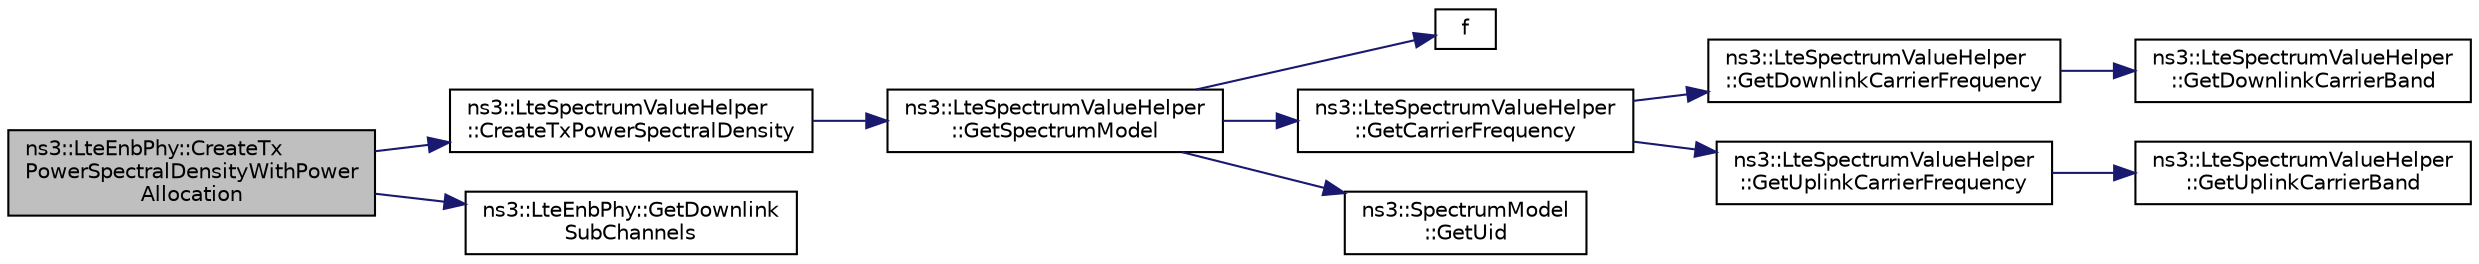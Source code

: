 digraph "ns3::LteEnbPhy::CreateTxPowerSpectralDensityWithPowerAllocation"
{
 // LATEX_PDF_SIZE
  edge [fontname="Helvetica",fontsize="10",labelfontname="Helvetica",labelfontsize="10"];
  node [fontname="Helvetica",fontsize="10",shape=record];
  rankdir="LR";
  Node1 [label="ns3::LteEnbPhy::CreateTx\lPowerSpectralDensityWithPower\lAllocation",height=0.2,width=0.4,color="black", fillcolor="grey75", style="filled", fontcolor="black",tooltip="Create the PSD for TX with power allocation for each RB."];
  Node1 -> Node2 [color="midnightblue",fontsize="10",style="solid",fontname="Helvetica"];
  Node2 [label="ns3::LteSpectrumValueHelper\l::CreateTxPowerSpectralDensity",height=0.2,width=0.4,color="black", fillcolor="white", style="filled",URL="$classns3_1_1_lte_spectrum_value_helper.html#a2f92807abd65e4250cbd69419d065e53",tooltip="create a spectrum value representing the power spectral density of a signal to be transmitted."];
  Node2 -> Node3 [color="midnightblue",fontsize="10",style="solid",fontname="Helvetica"];
  Node3 [label="ns3::LteSpectrumValueHelper\l::GetSpectrumModel",height=0.2,width=0.4,color="black", fillcolor="white", style="filled",URL="$classns3_1_1_lte_spectrum_value_helper.html#aea8f8f65e61c30eb4ce7455bb29d06d3",tooltip=" "];
  Node3 -> Node4 [color="midnightblue",fontsize="10",style="solid",fontname="Helvetica"];
  Node4 [label="f",height=0.2,width=0.4,color="black", fillcolor="white", style="filled",URL="$80211b_8c.html#ae7ffc1a8f84fa47a0812b2f2b9627132",tooltip=" "];
  Node3 -> Node5 [color="midnightblue",fontsize="10",style="solid",fontname="Helvetica"];
  Node5 [label="ns3::LteSpectrumValueHelper\l::GetCarrierFrequency",height=0.2,width=0.4,color="black", fillcolor="white", style="filled",URL="$classns3_1_1_lte_spectrum_value_helper.html#ab268c4d7cb95e4277e59b7449d5fbd78",tooltip="Calculates the carrier frequency from the E-UTRA Absolute Radio Frequency Channel Number (EARFCN) acc..."];
  Node5 -> Node6 [color="midnightblue",fontsize="10",style="solid",fontname="Helvetica"];
  Node6 [label="ns3::LteSpectrumValueHelper\l::GetDownlinkCarrierFrequency",height=0.2,width=0.4,color="black", fillcolor="white", style="filled",URL="$classns3_1_1_lte_spectrum_value_helper.html#af345518a4f2868b46d56eacbe4091e87",tooltip="Calculates the downlink carrier frequency from the E-UTRA Absolute Radio Frequency Channel Number (EA..."];
  Node6 -> Node7 [color="midnightblue",fontsize="10",style="solid",fontname="Helvetica"];
  Node7 [label="ns3::LteSpectrumValueHelper\l::GetDownlinkCarrierBand",height=0.2,width=0.4,color="black", fillcolor="white", style="filled",URL="$classns3_1_1_lte_spectrum_value_helper.html#a46917f055699fdfbb0ad8195b1be154c",tooltip="Converts downlink EARFCN to corresponding LTE frequency band number."];
  Node5 -> Node8 [color="midnightblue",fontsize="10",style="solid",fontname="Helvetica"];
  Node8 [label="ns3::LteSpectrumValueHelper\l::GetUplinkCarrierFrequency",height=0.2,width=0.4,color="black", fillcolor="white", style="filled",URL="$classns3_1_1_lte_spectrum_value_helper.html#ab12599306754428f0f6ebd2463f1c35e",tooltip="Calculates the uplink carrier frequency from the E-UTRA Absolute Radio Frequency Channel Number (EARF..."];
  Node8 -> Node9 [color="midnightblue",fontsize="10",style="solid",fontname="Helvetica"];
  Node9 [label="ns3::LteSpectrumValueHelper\l::GetUplinkCarrierBand",height=0.2,width=0.4,color="black", fillcolor="white", style="filled",URL="$classns3_1_1_lte_spectrum_value_helper.html#a434ead24a924f4416873789d0a93a43c",tooltip="Converts uplink EARFCN to corresponding LTE frequency band number."];
  Node3 -> Node10 [color="midnightblue",fontsize="10",style="solid",fontname="Helvetica"];
  Node10 [label="ns3::SpectrumModel\l::GetUid",height=0.2,width=0.4,color="black", fillcolor="white", style="filled",URL="$classns3_1_1_spectrum_model.html#ac7e8ea430e6388bd982cc9dd148d7c4c",tooltip=" "];
  Node1 -> Node11 [color="midnightblue",fontsize="10",style="solid",fontname="Helvetica"];
  Node11 [label="ns3::LteEnbPhy::GetDownlink\lSubChannels",height=0.2,width=0.4,color="black", fillcolor="white", style="filled",URL="$classns3_1_1_lte_enb_phy.html#a99bffb91169ac7f39c27e3dc15a5ddc8",tooltip=" "];
}
